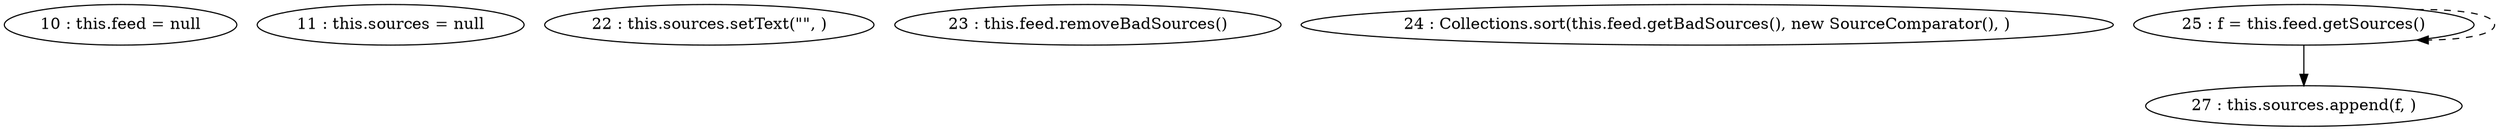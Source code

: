 digraph G {
"10 : this.feed = null"
"11 : this.sources = null"
"22 : this.sources.setText(\"\", )"
"23 : this.feed.removeBadSources()"
"24 : Collections.sort(this.feed.getBadSources(), new SourceComparator(), )"
"25 : f = this.feed.getSources()"
"25 : f = this.feed.getSources()" -> "27 : this.sources.append(f, )"
"25 : f = this.feed.getSources()" -> "25 : f = this.feed.getSources()" [style=dashed]
"27 : this.sources.append(f, )"
}